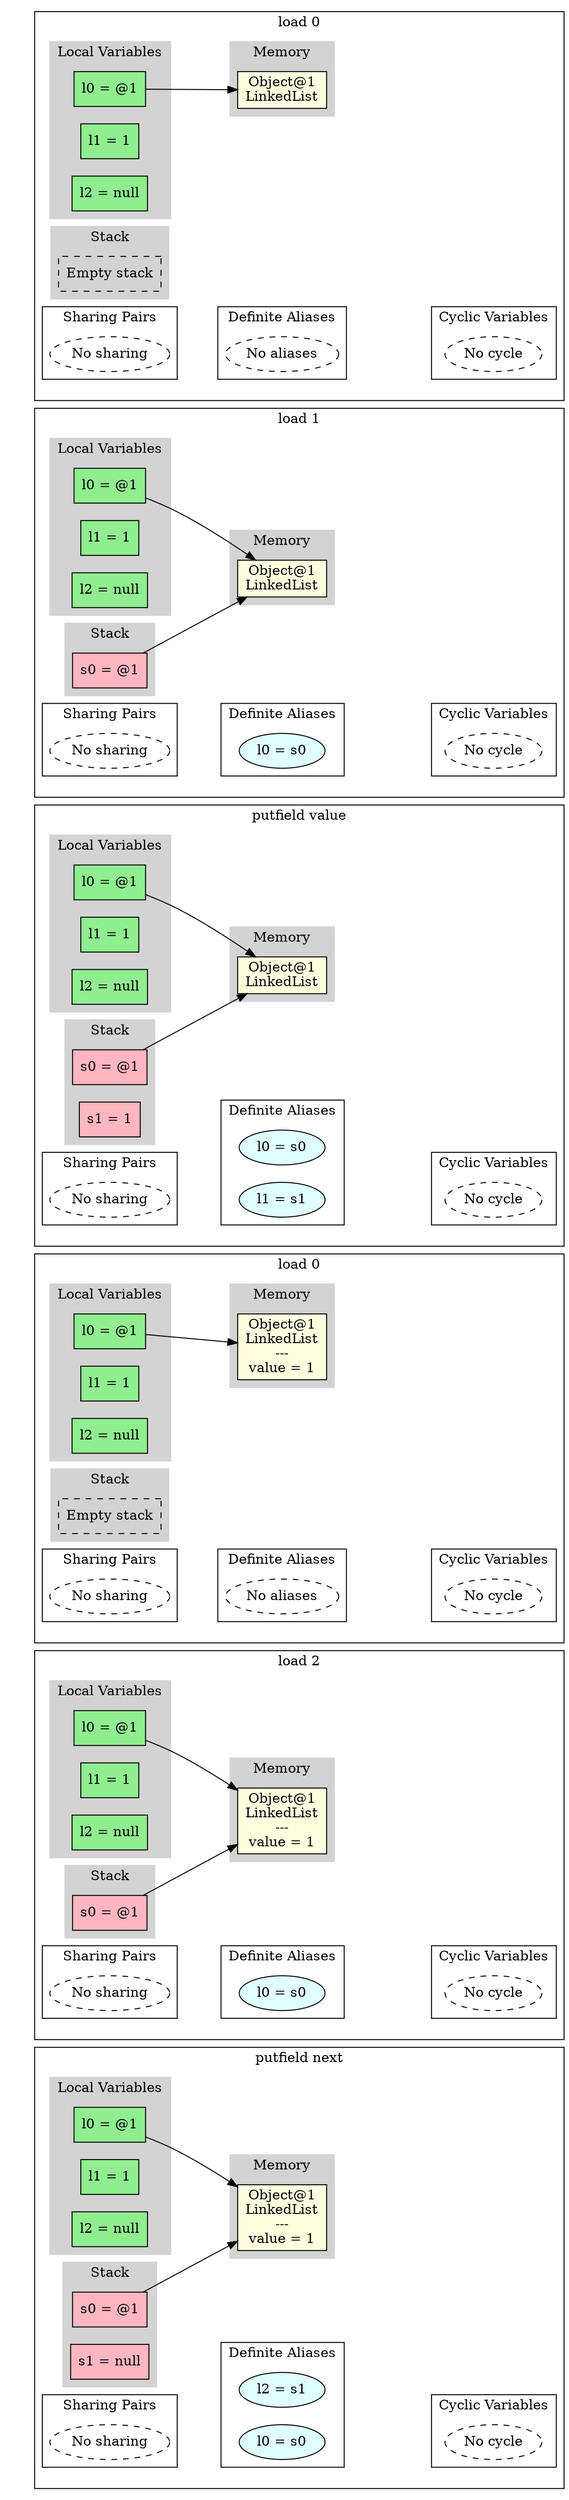 digraph MemoryGraph {
 node [shape=box, style=filled, fillcolor=lightblue];
 rankdir=LR;

 // Invisible anchor subgraph
 subgraph cluster_anchor {
 style=invis;
 anchor [style=invis, shape=point, width=0, height=0];
 }

 // Starting point for subgraph ordering
 anchor_start [style=invis, shape=point];

 anchor_57147651671439 [style=invis, shape=point];
 anchor_start -> anchor_57147651671439 [style=invis];
 anchor_start = anchor_57147651671439;

 subgraph cluster_57147651671439 {
 anchor_57147651671439 [style=invis];
 label="load 0";
 subgraph cluster_locals_57147651671439 {
 label="Local Variables";
 style=filled;
 color=lightgrey;
 node [style=filled, fillcolor=lightgreen];
 "l0_57147651671439" [label="l0 = @1"];
 "l1_57147651671439" [label="l1 = 1"];
 "l2_57147651671439" [label="l2 = null"];
 }

 subgraph cluster_stack_57147651671439 {
 label="Stack";
 style=filled;
 color=lightgrey;
 node [style=filled, fillcolor=lightpink];
 "empty_stack_57147651671439" [label="Empty stack", style=dashed, fillcolor=white];
 }

 subgraph cluster_memory_57147651671439 {
 label="Memory";
 style=filled;
 color=lightgrey;
 node [style=filled, fillcolor=lightyellow];
 "obj1_57147651671439" [label="Object@1\nLinkedList"];
 }

 "l0_57147651671439" -> "obj1_57147651671439";

 // Sharing pairs
 subgraph cluster_sharing_57147651671439 {
 label="Sharing Pairs";
 node [shape=ellipse, style=filled, fillcolor=lightyellow];
 "empty_sharing_57147651671439" [label="No sharing", style=dashed, fillcolor=white];
 }

    // Alias pairs
    subgraph cluster_aliases_57147651671439 {
      label="Definite Aliases";
      node [shape=ellipse, style=filled, fillcolor=lightcyan];
      "empty_alias_57147651671439" [label="No aliases", style=dashed, fillcolor=white];
    }

 // Cyclic variables
 subgraph cluster_cyclic_57147651671439 {
 label="Cyclic Variables";
 node [shape=ellipse];
 "empty_cyclic_57147651671439" [label="No cycle", style=dashed, fillcolor=white];
 }
 // Invisible edge for horizontal alignment
 "empty_sharing_57147651671439" -> "empty_alias_57147651671439" [style=invis, weight=10];
 // Invisible edge for horizontal alignment
 "empty_alias_57147651671439" -> "empty_cyclic_57147651671439" [style=invis, weight=10];
 }
 anchor_57147653702999 [style=invis, shape=point];
 anchor_start -> anchor_57147653702999 [style=invis];
 anchor_start = anchor_57147653702999;

 subgraph cluster_57147653702999 {
 anchor_57147653702999 [style=invis];
 label="load 1";
 subgraph cluster_locals_57147653702999 {
 label="Local Variables";
 style=filled;
 color=lightgrey;
 node [style=filled, fillcolor=lightgreen];
 "l0_57147653702999" [label="l0 = @1"];
 "l1_57147653702999" [label="l1 = 1"];
 "l2_57147653702999" [label="l2 = null"];
 }

 subgraph cluster_stack_57147653702999 {
 label="Stack";
 style=filled;
 color=lightgrey;
 node [style=filled, fillcolor=lightpink];
 "s0_57147653702999" [label="s0 = @1"];
 }

 subgraph cluster_memory_57147653702999 {
 label="Memory";
 style=filled;
 color=lightgrey;
 node [style=filled, fillcolor=lightyellow];
 "obj1_57147653702999" [label="Object@1\nLinkedList"];
 }

 "l0_57147653702999" -> "obj1_57147653702999";
 "s0_57147653702999" -> "obj1_57147653702999";

 // Sharing pairs
 subgraph cluster_sharing_57147653702999 {
 label="Sharing Pairs";
 node [shape=ellipse, style=filled, fillcolor=lightyellow];
 "empty_sharing_57147653702999" [label="No sharing", style=dashed, fillcolor=white];
 }

    // Alias pairs
    subgraph cluster_aliases_57147653702999 {
      label="Definite Aliases";
      node [shape=ellipse, style=filled, fillcolor=lightcyan];
      "alias0_57147653702999" [label="l0 = s0"];
    }

 // Cyclic variables
 subgraph cluster_cyclic_57147653702999 {
 label="Cyclic Variables";
 node [shape=ellipse];
 "empty_cyclic_57147653702999" [label="No cycle", style=dashed, fillcolor=white];
 }
 // Invisible edge for horizontal alignment
 "empty_sharing_57147653702999" -> "alias0_57147653702999" [style=invis, weight=10];
 // Invisible edge for horizontal alignment
 "alias0_57147653702999" -> "empty_cyclic_57147653702999" [style=invis, weight=10];
 }
 anchor_57147660677553 [style=invis, shape=point];
 anchor_start -> anchor_57147660677553 [style=invis];
 anchor_start = anchor_57147660677553;

 subgraph cluster_57147660677553 {
 anchor_57147660677553 [style=invis];
 label="putfield value";
 subgraph cluster_locals_57147660677553 {
 label="Local Variables";
 style=filled;
 color=lightgrey;
 node [style=filled, fillcolor=lightgreen];
 "l0_57147660677553" [label="l0 = @1"];
 "l1_57147660677553" [label="l1 = 1"];
 "l2_57147660677553" [label="l2 = null"];
 }

 subgraph cluster_stack_57147660677553 {
 label="Stack";
 style=filled;
 color=lightgrey;
 node [style=filled, fillcolor=lightpink];
 "s0_57147660677553" [label="s0 = @1"];
 "s1_57147660677553" [label="s1 = 1"];
 }

 subgraph cluster_memory_57147660677553 {
 label="Memory";
 style=filled;
 color=lightgrey;
 node [style=filled, fillcolor=lightyellow];
 "obj1_57147660677553" [label="Object@1\nLinkedList"];
 }

 "l0_57147660677553" -> "obj1_57147660677553";
 "s0_57147660677553" -> "obj1_57147660677553";

 // Sharing pairs
 subgraph cluster_sharing_57147660677553 {
 label="Sharing Pairs";
 node [shape=ellipse, style=filled, fillcolor=lightyellow];
 "empty_sharing_57147660677553" [label="No sharing", style=dashed, fillcolor=white];
 }

    // Alias pairs
    subgraph cluster_aliases_57147660677553 {
      label="Definite Aliases";
      node [shape=ellipse, style=filled, fillcolor=lightcyan];
      "alias0_57147660677553" [label="l0 = s0"];
      "alias1_57147660677553" [label="l1 = s1"];
    }

 // Cyclic variables
 subgraph cluster_cyclic_57147660677553 {
 label="Cyclic Variables";
 node [shape=ellipse];
 "empty_cyclic_57147660677553" [label="No cycle", style=dashed, fillcolor=white];
 }
 // Invisible edge for horizontal alignment
 "empty_sharing_57147660677553" -> "alias1_57147660677553" [style=invis, weight=10];
 // Invisible edge for horizontal alignment
 "alias1_57147660677553" -> "empty_cyclic_57147660677553" [style=invis, weight=10];
 }
 anchor_57147804197044 [style=invis, shape=point];
 anchor_start -> anchor_57147804197044 [style=invis];
 anchor_start = anchor_57147804197044;

 subgraph cluster_57147804197044 {
 anchor_57147804197044 [style=invis];
 label="load 0";
 subgraph cluster_locals_57147804197044 {
 label="Local Variables";
 style=filled;
 color=lightgrey;
 node [style=filled, fillcolor=lightgreen];
 "l0_57147804197044" [label="l0 = @1"];
 "l1_57147804197044" [label="l1 = 1"];
 "l2_57147804197044" [label="l2 = null"];
 }

 subgraph cluster_stack_57147804197044 {
 label="Stack";
 style=filled;
 color=lightgrey;
 node [style=filled, fillcolor=lightpink];
 "empty_stack_57147804197044" [label="Empty stack", style=dashed, fillcolor=white];
 }

 subgraph cluster_memory_57147804197044 {
 label="Memory";
 style=filled;
 color=lightgrey;
 node [style=filled, fillcolor=lightyellow];
 "obj1_57147804197044" [label="Object@1\nLinkedList\n---\nvalue = 1\n"];
 }

 "l0_57147804197044" -> "obj1_57147804197044";

 // Sharing pairs
 subgraph cluster_sharing_57147804197044 {
 label="Sharing Pairs";
 node [shape=ellipse, style=filled, fillcolor=lightyellow];
 "empty_sharing_57147804197044" [label="No sharing", style=dashed, fillcolor=white];
 }

    // Alias pairs
    subgraph cluster_aliases_57147804197044 {
      label="Definite Aliases";
      node [shape=ellipse, style=filled, fillcolor=lightcyan];
      "empty_alias_57147804197044" [label="No aliases", style=dashed, fillcolor=white];
    }

 // Cyclic variables
 subgraph cluster_cyclic_57147804197044 {
 label="Cyclic Variables";
 node [shape=ellipse];
 "empty_cyclic_57147804197044" [label="No cycle", style=dashed, fillcolor=white];
 }
 // Invisible edge for horizontal alignment
 "empty_sharing_57147804197044" -> "empty_alias_57147804197044" [style=invis, weight=10];
 // Invisible edge for horizontal alignment
 "empty_alias_57147804197044" -> "empty_cyclic_57147804197044" [style=invis, weight=10];
 }
 anchor_57147964644169 [style=invis, shape=point];
 anchor_start -> anchor_57147964644169 [style=invis];
 anchor_start = anchor_57147964644169;

 subgraph cluster_57147964644169 {
 anchor_57147964644169 [style=invis];
 label="load 2";
 subgraph cluster_locals_57147964644169 {
 label="Local Variables";
 style=filled;
 color=lightgrey;
 node [style=filled, fillcolor=lightgreen];
 "l0_57147964644169" [label="l0 = @1"];
 "l1_57147964644169" [label="l1 = 1"];
 "l2_57147964644169" [label="l2 = null"];
 }

 subgraph cluster_stack_57147964644169 {
 label="Stack";
 style=filled;
 color=lightgrey;
 node [style=filled, fillcolor=lightpink];
 "s0_57147964644169" [label="s0 = @1"];
 }

 subgraph cluster_memory_57147964644169 {
 label="Memory";
 style=filled;
 color=lightgrey;
 node [style=filled, fillcolor=lightyellow];
 "obj1_57147964644169" [label="Object@1\nLinkedList\n---\nvalue = 1\n"];
 }

 "l0_57147964644169" -> "obj1_57147964644169";
 "s0_57147964644169" -> "obj1_57147964644169";

 // Sharing pairs
 subgraph cluster_sharing_57147964644169 {
 label="Sharing Pairs";
 node [shape=ellipse, style=filled, fillcolor=lightyellow];
 "empty_sharing_57147964644169" [label="No sharing", style=dashed, fillcolor=white];
 }

    // Alias pairs
    subgraph cluster_aliases_57147964644169 {
      label="Definite Aliases";
      node [shape=ellipse, style=filled, fillcolor=lightcyan];
      "alias0_57147964644169" [label="l0 = s0"];
    }

 // Cyclic variables
 subgraph cluster_cyclic_57147964644169 {
 label="Cyclic Variables";
 node [shape=ellipse];
 "empty_cyclic_57147964644169" [label="No cycle", style=dashed, fillcolor=white];
 }
 // Invisible edge for horizontal alignment
 "empty_sharing_57147964644169" -> "alias0_57147964644169" [style=invis, weight=10];
 // Invisible edge for horizontal alignment
 "alias0_57147964644169" -> "empty_cyclic_57147964644169" [style=invis, weight=10];
 }
 anchor_57147994241004 [style=invis, shape=point];
 anchor_start -> anchor_57147994241004 [style=invis];
 anchor_start = anchor_57147994241004;

 subgraph cluster_57147994241004 {
 anchor_57147994241004 [style=invis];
 label="putfield next";
 subgraph cluster_locals_57147994241004 {
 label="Local Variables";
 style=filled;
 color=lightgrey;
 node [style=filled, fillcolor=lightgreen];
 "l0_57147994241004" [label="l0 = @1"];
 "l1_57147994241004" [label="l1 = 1"];
 "l2_57147994241004" [label="l2 = null"];
 }

 subgraph cluster_stack_57147994241004 {
 label="Stack";
 style=filled;
 color=lightgrey;
 node [style=filled, fillcolor=lightpink];
 "s0_57147994241004" [label="s0 = @1"];
 "s1_57147994241004" [label="s1 = null"];
 }

 subgraph cluster_memory_57147994241004 {
 label="Memory";
 style=filled;
 color=lightgrey;
 node [style=filled, fillcolor=lightyellow];
 "obj1_57147994241004" [label="Object@1\nLinkedList\n---\nvalue = 1\n"];
 }

 "l0_57147994241004" -> "obj1_57147994241004";
 "s0_57147994241004" -> "obj1_57147994241004";

 // Sharing pairs
 subgraph cluster_sharing_57147994241004 {
 label="Sharing Pairs";
 node [shape=ellipse, style=filled, fillcolor=lightyellow];
 "empty_sharing_57147994241004" [label="No sharing", style=dashed, fillcolor=white];
 }

    // Alias pairs
    subgraph cluster_aliases_57147994241004 {
      label="Definite Aliases";
      node [shape=ellipse, style=filled, fillcolor=lightcyan];
      "alias0_57147994241004" [label="l2 = s1"];
      "alias1_57147994241004" [label="l0 = s0"];
    }

 // Cyclic variables
 subgraph cluster_cyclic_57147994241004 {
 label="Cyclic Variables";
 node [shape=ellipse];
 "empty_cyclic_57147994241004" [label="No cycle", style=dashed, fillcolor=white];
 }
 // Invisible edge for horizontal alignment
 "empty_sharing_57147994241004" -> "alias1_57147994241004" [style=invis, weight=10];
 // Invisible edge for horizontal alignment
 "alias1_57147994241004" -> "empty_cyclic_57147994241004" [style=invis, weight=10];
 }
}
